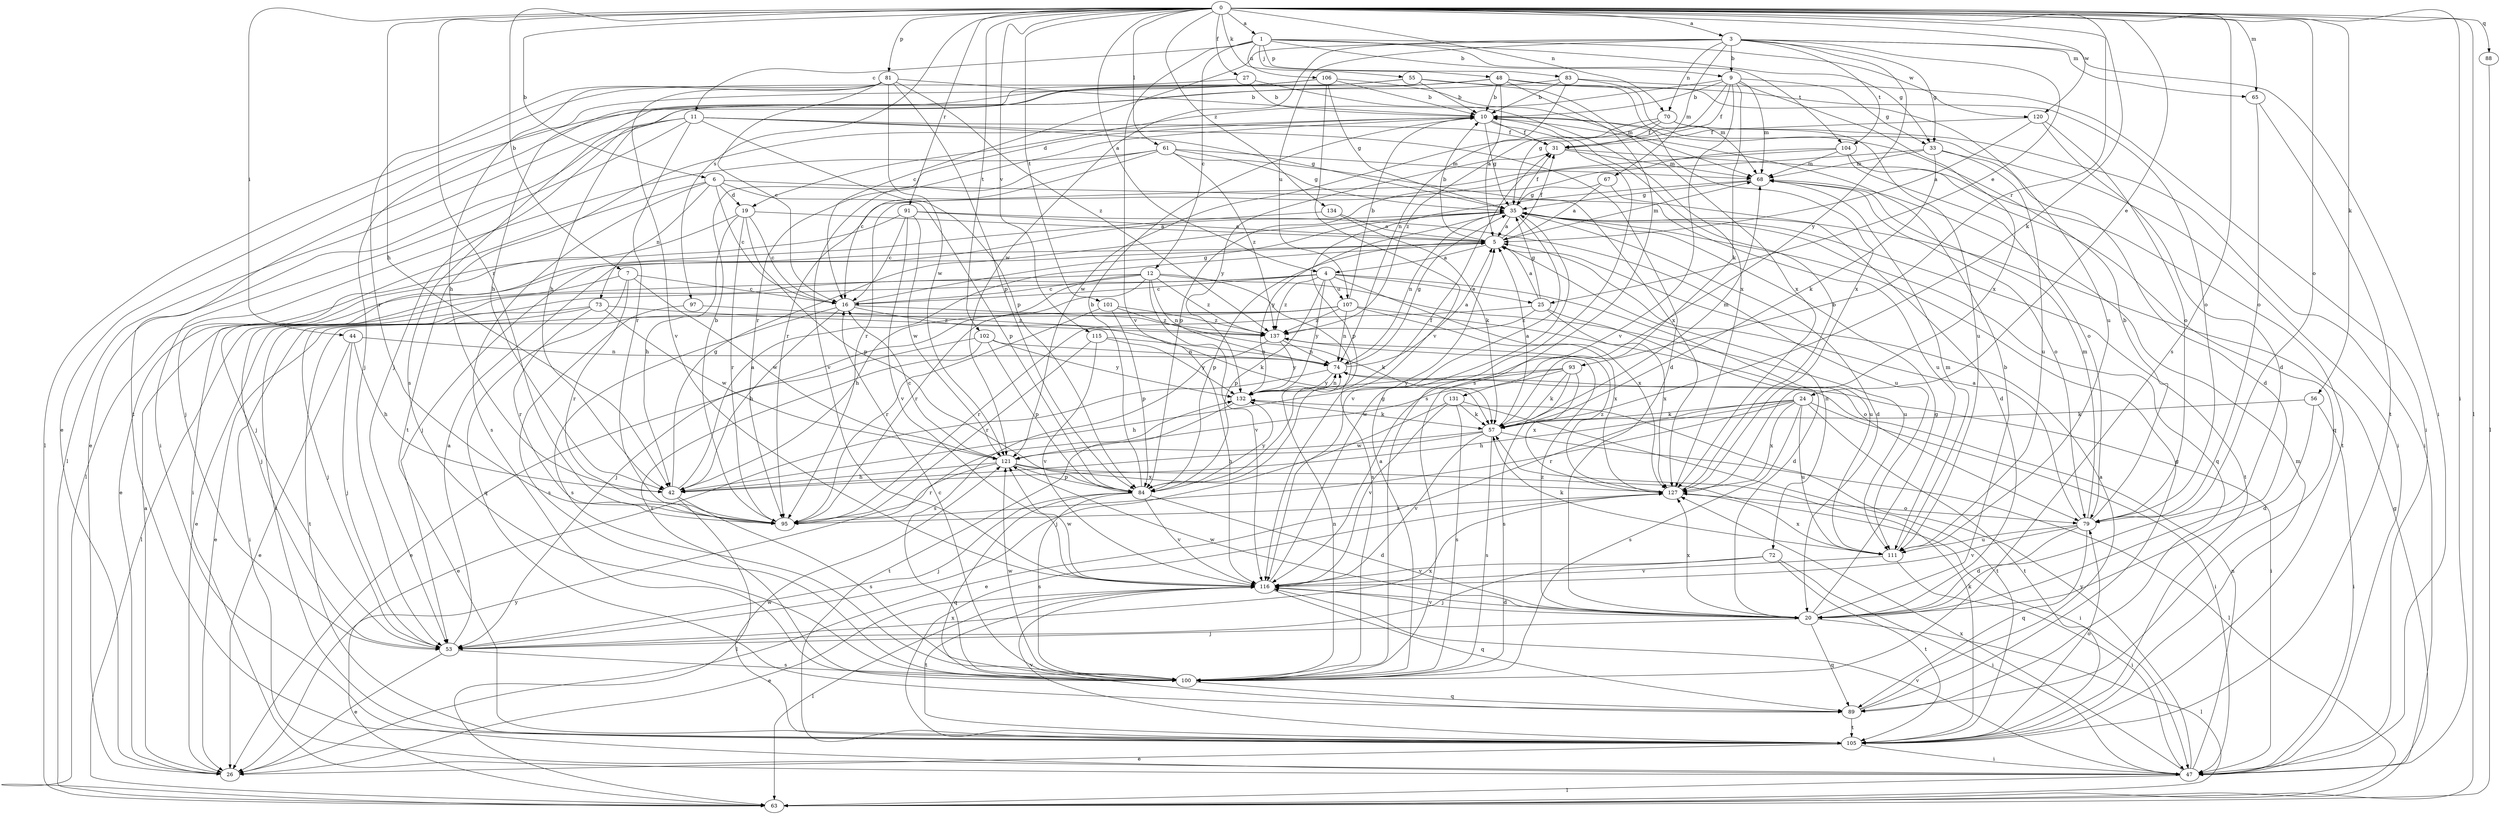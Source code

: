 strict digraph  {
0;
1;
3;
4;
5;
6;
7;
9;
10;
11;
12;
16;
19;
20;
24;
25;
26;
27;
31;
33;
35;
42;
44;
47;
48;
53;
55;
56;
57;
61;
63;
65;
67;
68;
70;
72;
73;
74;
79;
81;
83;
84;
88;
89;
91;
93;
95;
97;
100;
101;
102;
104;
105;
106;
107;
111;
115;
116;
120;
121;
127;
131;
132;
134;
137;
0 -> 1  [label=a];
0 -> 3  [label=a];
0 -> 4  [label=a];
0 -> 6  [label=b];
0 -> 7  [label=b];
0 -> 24  [label=e];
0 -> 27  [label=f];
0 -> 42  [label=h];
0 -> 44  [label=i];
0 -> 47  [label=i];
0 -> 55  [label=k];
0 -> 56  [label=k];
0 -> 57  [label=k];
0 -> 61  [label=l];
0 -> 63  [label=l];
0 -> 65  [label=m];
0 -> 70  [label=n];
0 -> 79  [label=o];
0 -> 81  [label=p];
0 -> 88  [label=q];
0 -> 91  [label=r];
0 -> 93  [label=r];
0 -> 95  [label=r];
0 -> 97  [label=s];
0 -> 100  [label=s];
0 -> 101  [label=t];
0 -> 102  [label=t];
0 -> 115  [label=v];
0 -> 120  [label=w];
0 -> 134  [label=z];
1 -> 9  [label=b];
1 -> 11  [label=c];
1 -> 12  [label=c];
1 -> 33  [label=g];
1 -> 48  [label=j];
1 -> 83  [label=p];
1 -> 104  [label=t];
1 -> 106  [label=u];
1 -> 116  [label=v];
1 -> 120  [label=w];
3 -> 9  [label=b];
3 -> 16  [label=c];
3 -> 25  [label=e];
3 -> 33  [label=g];
3 -> 47  [label=i];
3 -> 65  [label=m];
3 -> 67  [label=m];
3 -> 70  [label=n];
3 -> 104  [label=t];
3 -> 107  [label=u];
3 -> 121  [label=w];
3 -> 131  [label=y];
4 -> 16  [label=c];
4 -> 25  [label=e];
4 -> 26  [label=e];
4 -> 84  [label=p];
4 -> 105  [label=t];
4 -> 107  [label=u];
4 -> 111  [label=u];
4 -> 127  [label=x];
4 -> 132  [label=y];
4 -> 137  [label=z];
5 -> 4  [label=a];
5 -> 10  [label=b];
5 -> 31  [label=f];
5 -> 68  [label=m];
5 -> 72  [label=n];
5 -> 84  [label=p];
6 -> 16  [label=c];
6 -> 19  [label=d];
6 -> 53  [label=j];
6 -> 73  [label=n];
6 -> 84  [label=p];
6 -> 100  [label=s];
6 -> 111  [label=u];
7 -> 16  [label=c];
7 -> 53  [label=j];
7 -> 89  [label=q];
7 -> 95  [label=r];
7 -> 121  [label=w];
9 -> 10  [label=b];
9 -> 19  [label=d];
9 -> 31  [label=f];
9 -> 33  [label=g];
9 -> 35  [label=g];
9 -> 57  [label=k];
9 -> 68  [label=m];
9 -> 116  [label=v];
9 -> 127  [label=x];
10 -> 31  [label=f];
10 -> 35  [label=g];
10 -> 47  [label=i];
10 -> 95  [label=r];
10 -> 100  [label=s];
10 -> 105  [label=t];
11 -> 20  [label=d];
11 -> 26  [label=e];
11 -> 31  [label=f];
11 -> 35  [label=g];
11 -> 47  [label=i];
11 -> 63  [label=l];
11 -> 84  [label=p];
11 -> 95  [label=r];
12 -> 16  [label=c];
12 -> 42  [label=h];
12 -> 63  [label=l];
12 -> 74  [label=n];
12 -> 95  [label=r];
12 -> 100  [label=s];
12 -> 111  [label=u];
12 -> 116  [label=v];
12 -> 137  [label=z];
16 -> 35  [label=g];
16 -> 42  [label=h];
16 -> 57  [label=k];
16 -> 100  [label=s];
16 -> 137  [label=z];
19 -> 5  [label=a];
19 -> 16  [label=c];
19 -> 26  [label=e];
19 -> 42  [label=h];
19 -> 84  [label=p];
19 -> 95  [label=r];
20 -> 10  [label=b];
20 -> 35  [label=g];
20 -> 53  [label=j];
20 -> 63  [label=l];
20 -> 89  [label=q];
20 -> 116  [label=v];
20 -> 121  [label=w];
20 -> 127  [label=x];
20 -> 137  [label=z];
24 -> 26  [label=e];
24 -> 42  [label=h];
24 -> 47  [label=i];
24 -> 57  [label=k];
24 -> 95  [label=r];
24 -> 100  [label=s];
24 -> 105  [label=t];
24 -> 111  [label=u];
24 -> 127  [label=x];
25 -> 5  [label=a];
25 -> 20  [label=d];
25 -> 35  [label=g];
25 -> 95  [label=r];
25 -> 127  [label=x];
25 -> 137  [label=z];
26 -> 5  [label=a];
27 -> 10  [label=b];
27 -> 63  [label=l];
27 -> 127  [label=x];
31 -> 68  [label=m];
31 -> 105  [label=t];
31 -> 132  [label=y];
33 -> 20  [label=d];
33 -> 57  [label=k];
33 -> 68  [label=m];
33 -> 95  [label=r];
33 -> 111  [label=u];
35 -> 5  [label=a];
35 -> 20  [label=d];
35 -> 31  [label=f];
35 -> 53  [label=j];
35 -> 74  [label=n];
35 -> 89  [label=q];
35 -> 105  [label=t];
35 -> 116  [label=v];
35 -> 132  [label=y];
42 -> 5  [label=a];
42 -> 35  [label=g];
42 -> 63  [label=l];
42 -> 100  [label=s];
44 -> 26  [label=e];
44 -> 42  [label=h];
44 -> 53  [label=j];
44 -> 74  [label=n];
47 -> 63  [label=l];
47 -> 74  [label=n];
47 -> 116  [label=v];
47 -> 127  [label=x];
47 -> 132  [label=y];
48 -> 5  [label=a];
48 -> 10  [label=b];
48 -> 26  [label=e];
48 -> 42  [label=h];
48 -> 79  [label=o];
48 -> 100  [label=s];
48 -> 127  [label=x];
53 -> 5  [label=a];
53 -> 26  [label=e];
53 -> 100  [label=s];
53 -> 127  [label=x];
55 -> 10  [label=b];
55 -> 100  [label=s];
55 -> 105  [label=t];
55 -> 111  [label=u];
55 -> 127  [label=x];
56 -> 20  [label=d];
56 -> 47  [label=i];
56 -> 57  [label=k];
57 -> 5  [label=a];
57 -> 42  [label=h];
57 -> 63  [label=l];
57 -> 68  [label=m];
57 -> 100  [label=s];
57 -> 116  [label=v];
57 -> 121  [label=w];
61 -> 16  [label=c];
61 -> 35  [label=g];
61 -> 63  [label=l];
61 -> 68  [label=m];
61 -> 116  [label=v];
61 -> 127  [label=x];
61 -> 137  [label=z];
63 -> 35  [label=g];
63 -> 132  [label=y];
65 -> 79  [label=o];
65 -> 105  [label=t];
67 -> 5  [label=a];
67 -> 20  [label=d];
67 -> 35  [label=g];
68 -> 35  [label=g];
68 -> 79  [label=o];
68 -> 84  [label=p];
70 -> 31  [label=f];
70 -> 47  [label=i];
70 -> 111  [label=u];
70 -> 121  [label=w];
70 -> 137  [label=z];
72 -> 47  [label=i];
72 -> 53  [label=j];
72 -> 105  [label=t];
72 -> 116  [label=v];
73 -> 47  [label=i];
73 -> 53  [label=j];
73 -> 95  [label=r];
73 -> 121  [label=w];
73 -> 137  [label=z];
74 -> 5  [label=a];
74 -> 26  [label=e];
74 -> 35  [label=g];
74 -> 47  [label=i];
74 -> 132  [label=y];
79 -> 5  [label=a];
79 -> 10  [label=b];
79 -> 20  [label=d];
79 -> 68  [label=m];
79 -> 89  [label=q];
79 -> 111  [label=u];
79 -> 116  [label=v];
81 -> 10  [label=b];
81 -> 16  [label=c];
81 -> 42  [label=h];
81 -> 84  [label=p];
81 -> 95  [label=r];
81 -> 116  [label=v];
81 -> 121  [label=w];
81 -> 137  [label=z];
83 -> 10  [label=b];
83 -> 47  [label=i];
83 -> 53  [label=j];
83 -> 68  [label=m];
83 -> 74  [label=n];
84 -> 10  [label=b];
84 -> 20  [label=d];
84 -> 31  [label=f];
84 -> 53  [label=j];
84 -> 89  [label=q];
84 -> 100  [label=s];
84 -> 116  [label=v];
84 -> 132  [label=y];
88 -> 63  [label=l];
89 -> 5  [label=a];
89 -> 35  [label=g];
89 -> 105  [label=t];
91 -> 5  [label=a];
91 -> 16  [label=c];
91 -> 47  [label=i];
91 -> 111  [label=u];
91 -> 116  [label=v];
91 -> 121  [label=w];
93 -> 42  [label=h];
93 -> 57  [label=k];
93 -> 100  [label=s];
93 -> 121  [label=w];
93 -> 127  [label=x];
93 -> 132  [label=y];
95 -> 10  [label=b];
97 -> 100  [label=s];
97 -> 137  [label=z];
100 -> 5  [label=a];
100 -> 16  [label=c];
100 -> 74  [label=n];
100 -> 89  [label=q];
100 -> 121  [label=w];
101 -> 57  [label=k];
101 -> 84  [label=p];
101 -> 95  [label=r];
101 -> 137  [label=z];
102 -> 26  [label=e];
102 -> 74  [label=n];
102 -> 84  [label=p];
102 -> 100  [label=s];
102 -> 132  [label=y];
104 -> 68  [label=m];
104 -> 79  [label=o];
104 -> 84  [label=p];
104 -> 89  [label=q];
104 -> 95  [label=r];
105 -> 26  [label=e];
105 -> 47  [label=i];
105 -> 57  [label=k];
105 -> 68  [label=m];
105 -> 79  [label=o];
105 -> 116  [label=v];
105 -> 121  [label=w];
105 -> 127  [label=x];
106 -> 10  [label=b];
106 -> 35  [label=g];
106 -> 42  [label=h];
106 -> 53  [label=j];
106 -> 68  [label=m];
106 -> 116  [label=v];
107 -> 10  [label=b];
107 -> 26  [label=e];
107 -> 53  [label=j];
107 -> 74  [label=n];
107 -> 79  [label=o];
107 -> 105  [label=t];
107 -> 127  [label=x];
107 -> 137  [label=z];
111 -> 47  [label=i];
111 -> 57  [label=k];
111 -> 68  [label=m];
111 -> 116  [label=v];
111 -> 127  [label=x];
115 -> 74  [label=n];
115 -> 95  [label=r];
115 -> 116  [label=v];
115 -> 132  [label=y];
116 -> 20  [label=d];
116 -> 26  [label=e];
116 -> 35  [label=g];
116 -> 63  [label=l];
116 -> 89  [label=q];
116 -> 105  [label=t];
116 -> 121  [label=w];
120 -> 5  [label=a];
120 -> 20  [label=d];
120 -> 31  [label=f];
120 -> 79  [label=o];
121 -> 16  [label=c];
121 -> 42  [label=h];
121 -> 47  [label=i];
121 -> 84  [label=p];
121 -> 95  [label=r];
121 -> 127  [label=x];
127 -> 10  [label=b];
127 -> 79  [label=o];
127 -> 95  [label=r];
127 -> 137  [label=z];
131 -> 53  [label=j];
131 -> 57  [label=k];
131 -> 100  [label=s];
131 -> 105  [label=t];
131 -> 116  [label=v];
132 -> 57  [label=k];
132 -> 74  [label=n];
132 -> 105  [label=t];
134 -> 5  [label=a];
134 -> 53  [label=j];
134 -> 57  [label=k];
137 -> 74  [label=n];
137 -> 100  [label=s];
137 -> 132  [label=y];
}
